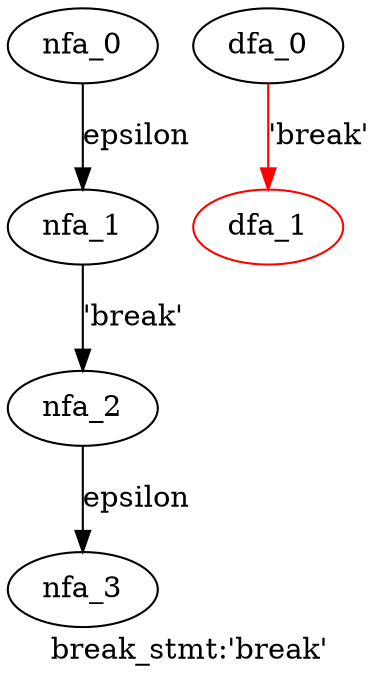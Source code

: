 digraph break_stmt {
 graph[label="break_stmt:'break'"]
 subgraph break_stmt_nfa {
  nfa_0->nfa_1[label="epsilon"]
  nfa_1->nfa_2[label="'break'"]
  nfa_2->nfa_3[label="epsilon"]
  }
 subgraph break_stmt_dfa {
  dfa_0->dfa_1[label="'break'",color=red]
  dfa_1[color=red]
  }
}
